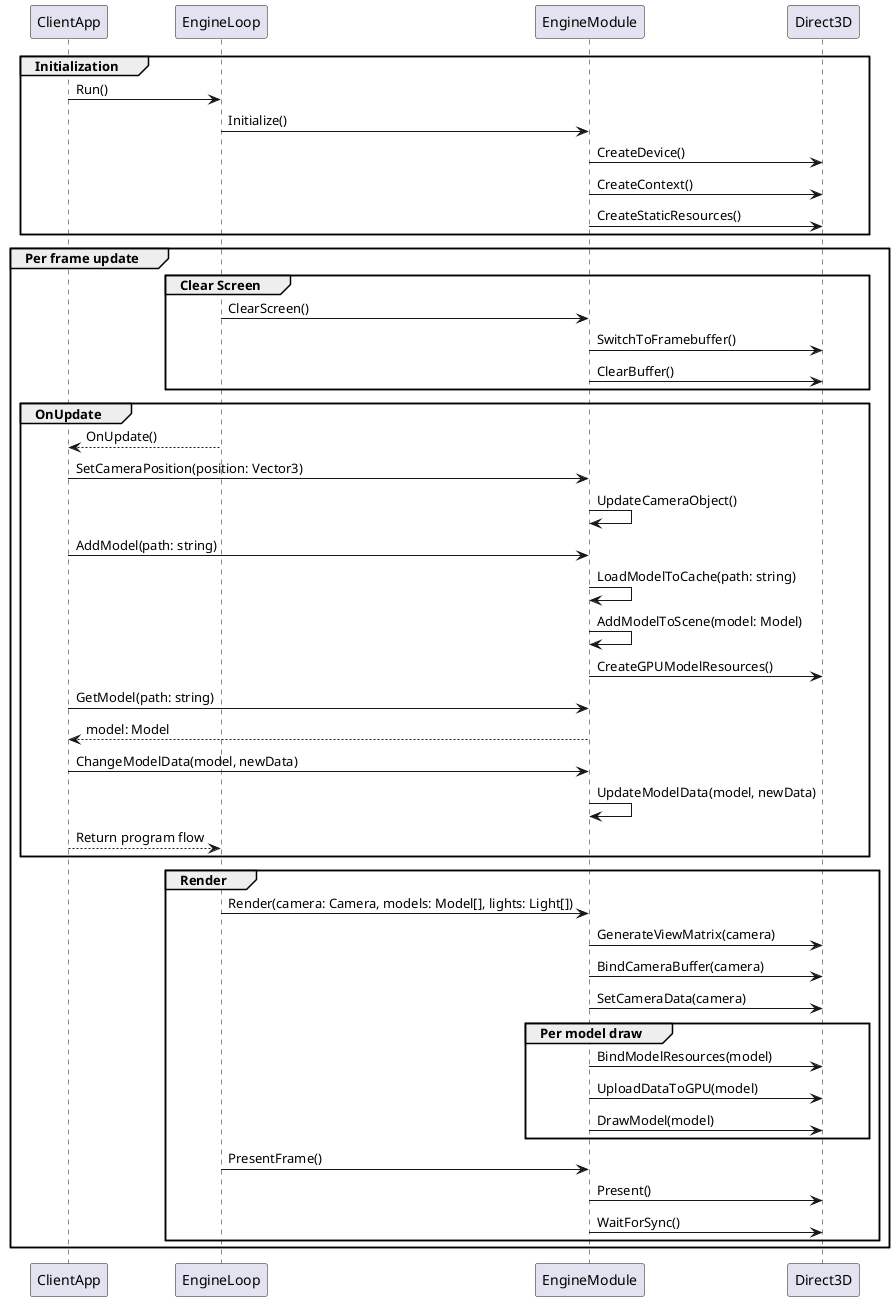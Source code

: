 @startuml ModuleTypesEngine

group Initialization
    ClientApp -> EngineLoop : Run()
    EngineLoop -> EngineModule : Initialize()
    EngineModule -> Direct3D : CreateDevice()
    EngineModule -> Direct3D : CreateContext()
    EngineModule -> Direct3D : CreateStaticResources()
end

group Per frame update
    group Clear Screen
        EngineLoop -> EngineModule : ClearScreen()
        EngineModule -> Direct3D : SwitchToFramebuffer()
        EngineModule -> Direct3D : ClearBuffer()
    end

    group OnUpdate
        EngineLoop --> ClientApp : OnUpdate()
        ClientApp -> EngineModule : SetCameraPosition(position: Vector3)
        EngineModule -> EngineModule : UpdateCameraObject()

        ClientApp -> EngineModule : AddModel(path: string)
        EngineModule -> EngineModule : LoadModelToCache(path: string)
        EngineModule -> EngineModule : AddModelToScene(model: Model)
        EngineModule -> Direct3D : CreateGPUModelResources()

        ClientApp -> EngineModule : GetModel(path: string)
        EngineModule --> ClientApp : model: Model
        ClientApp -> EngineModule : ChangeModelData(model, newData)
        EngineModule -> EngineModule : UpdateModelData(model, newData)

        ClientApp --> EngineLoop : Return program flow
    end

    group Render
        EngineLoop -> EngineModule : Render(camera: Camera, models: Model[], lights: Light[])
        EngineModule -> Direct3D : GenerateViewMatrix(camera)
        EngineModule -> Direct3D : BindCameraBuffer(camera)
        EngineModule -> Direct3D : SetCameraData(camera)

        group Per model draw
            EngineModule -> Direct3D : BindModelResources(model)
            EngineModule -> Direct3D : UploadDataToGPU(model)
            EngineModule -> Direct3D : DrawModel(model)
        end

        EngineLoop -> EngineModule : PresentFrame()
        EngineModule -> Direct3D : Present()
        EngineModule -> Direct3D : WaitForSync()
    end
end

@enduml